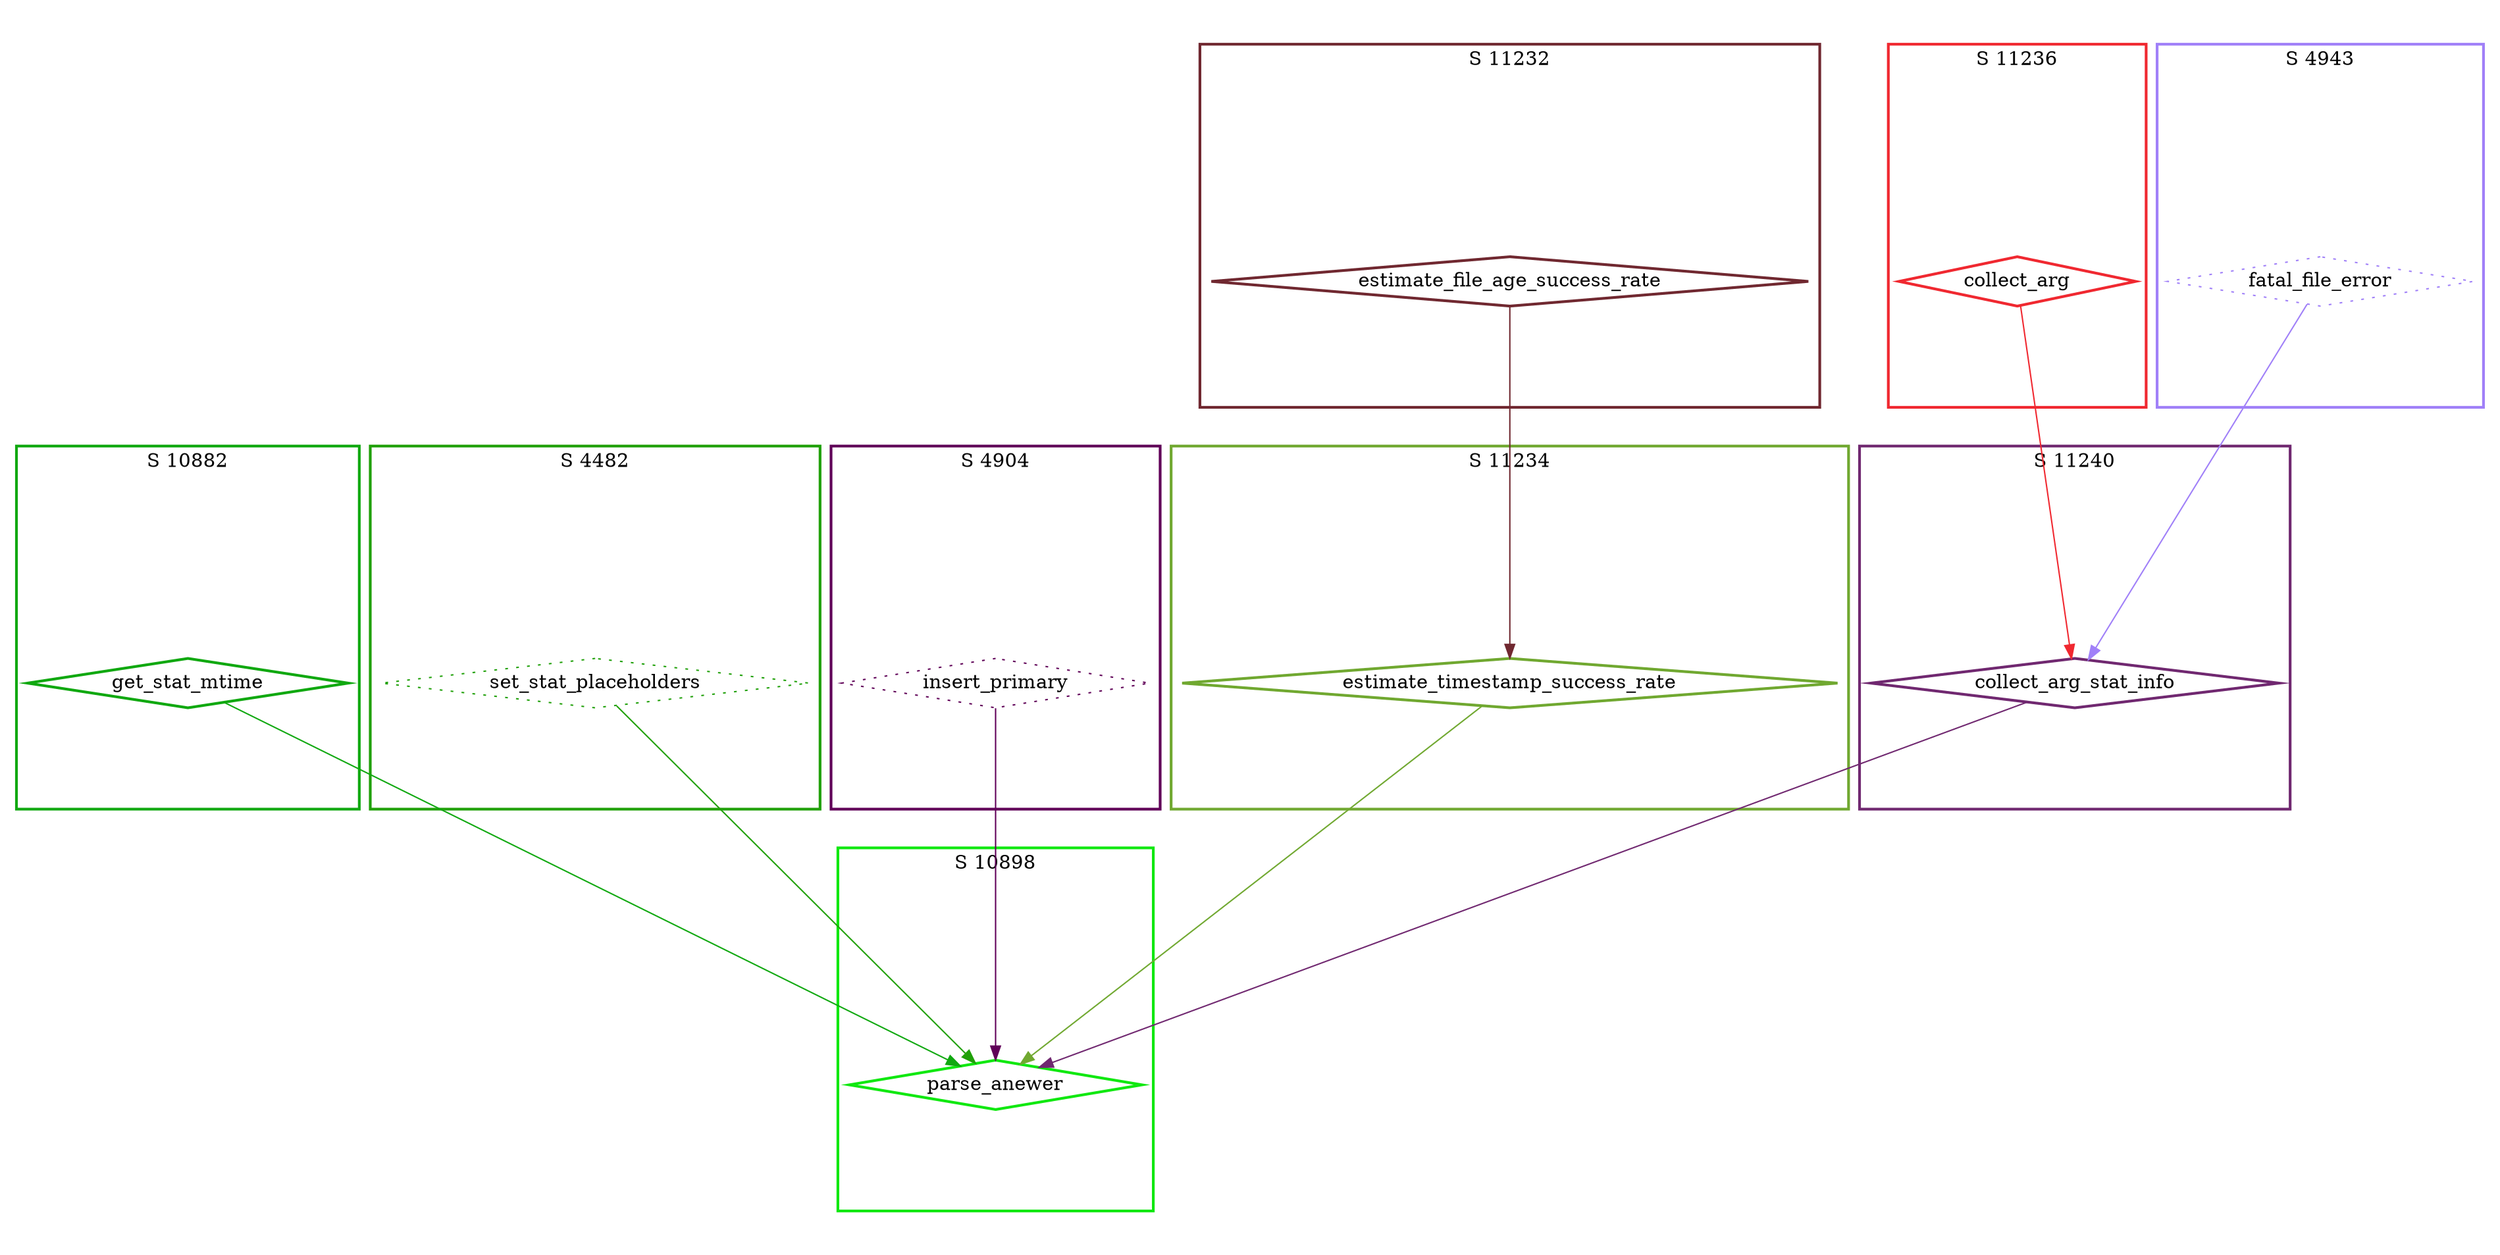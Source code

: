digraph G {
  ratio=0.500000;
  "UV get_stat_mtime (10882)" [shape=diamond, label="get_stat_mtime",
                               color="#10A810", style=bold];
  "UV set_stat_placeholders (4482)" [shape=diamond,
                                     label="set_stat_placeholders",
                                     color="#20A008", style=dotted];
  "UV parse_anewer (10898)" [shape=diamond, label="parse_anewer",
                             color="#10E810", style=bold];
  "UV insert_primary (4904)" [shape=diamond, label="insert_primary",
                              color="#600058", style=dotted];
  "UV estimate_file_age_success_rate (11232)" [shape=diamond,
                                               label="estimate_file_age_success_rate",
                                               color="#702830", style=bold];
  "UV estimate_timestamp_success_rate (11234)" [shape=diamond,
                                                label="estimate_timestamp_success_rate",
                                                color="#70A830", style=bold];
  "UV collect_arg (11236)" [shape=diamond, label="collect_arg",
                            color="#F02830", style=bold];
  "UV collect_arg_stat_info (11240)" [shape=diamond,
                                      label="collect_arg_stat_info",
                                      color="#702870", style=bold];
  "UV fatal_file_error (4943)" [shape=diamond, label="fatal_file_error",
                                color="#A080F8", style=dotted];
  
  subgraph cluster_11232 { label="S 11232";
    color="#702830";
    style=bold;
    "UV estimate_file_age_success_rate (11232)"; };
  subgraph cluster_10882 { label="S 10882";
    color="#10A810";
    style=bold;
    "UV get_stat_mtime (10882)"; };
  subgraph cluster_11234 { label="S 11234";
    color="#70A830";
    style=bold;
    "UV estimate_timestamp_success_rate (11234)"; };
  subgraph cluster_4482 { label="S 4482";
    color="#20A008";
    style=bold;
    "UV set_stat_placeholders (4482)"; };
  subgraph cluster_4943 { label="S 4943";
    color="#A080F8";
    style=bold;
    "UV fatal_file_error (4943)"; };
  subgraph cluster_11240 { label="S 11240";
    color="#702870";
    style=bold;
    "UV collect_arg_stat_info (11240)"; };
  subgraph cluster_11236 { label="S 11236";
    color="#F02830";
    style=bold;
    "UV collect_arg (11236)"; };
  subgraph cluster_4904 { label="S 4904";
    color="#600058";
    style=bold;
    "UV insert_primary (4904)"; };
  subgraph cluster_10898 { label="S 10898";
    color="#10E810";
    style=bold;
    "UV parse_anewer (10898)"; };
  
  "UV get_stat_mtime (10882)" -> "UV parse_anewer (10898)" [color="#10A810"];
  "UV set_stat_placeholders (4482)" -> "UV parse_anewer (10898)" [color="#20A008"];
  "UV insert_primary (4904)" -> "UV parse_anewer (10898)" [color="#600058"];
  "UV estimate_file_age_success_rate (11232)" -> "UV estimate_timestamp_success_rate (11234)" [
  color="#702830"];
  "UV estimate_timestamp_success_rate (11234)" -> "UV parse_anewer (10898)" [
  color="#70A830"];
  "UV collect_arg (11236)" -> "UV collect_arg_stat_info (11240)" [color="#F02830"];
  "UV collect_arg_stat_info (11240)" -> "UV parse_anewer (10898)" [color="#702870"];
  "UV fatal_file_error (4943)" -> "UV collect_arg_stat_info (11240)" [
  color="#A080F8"];
  
  }